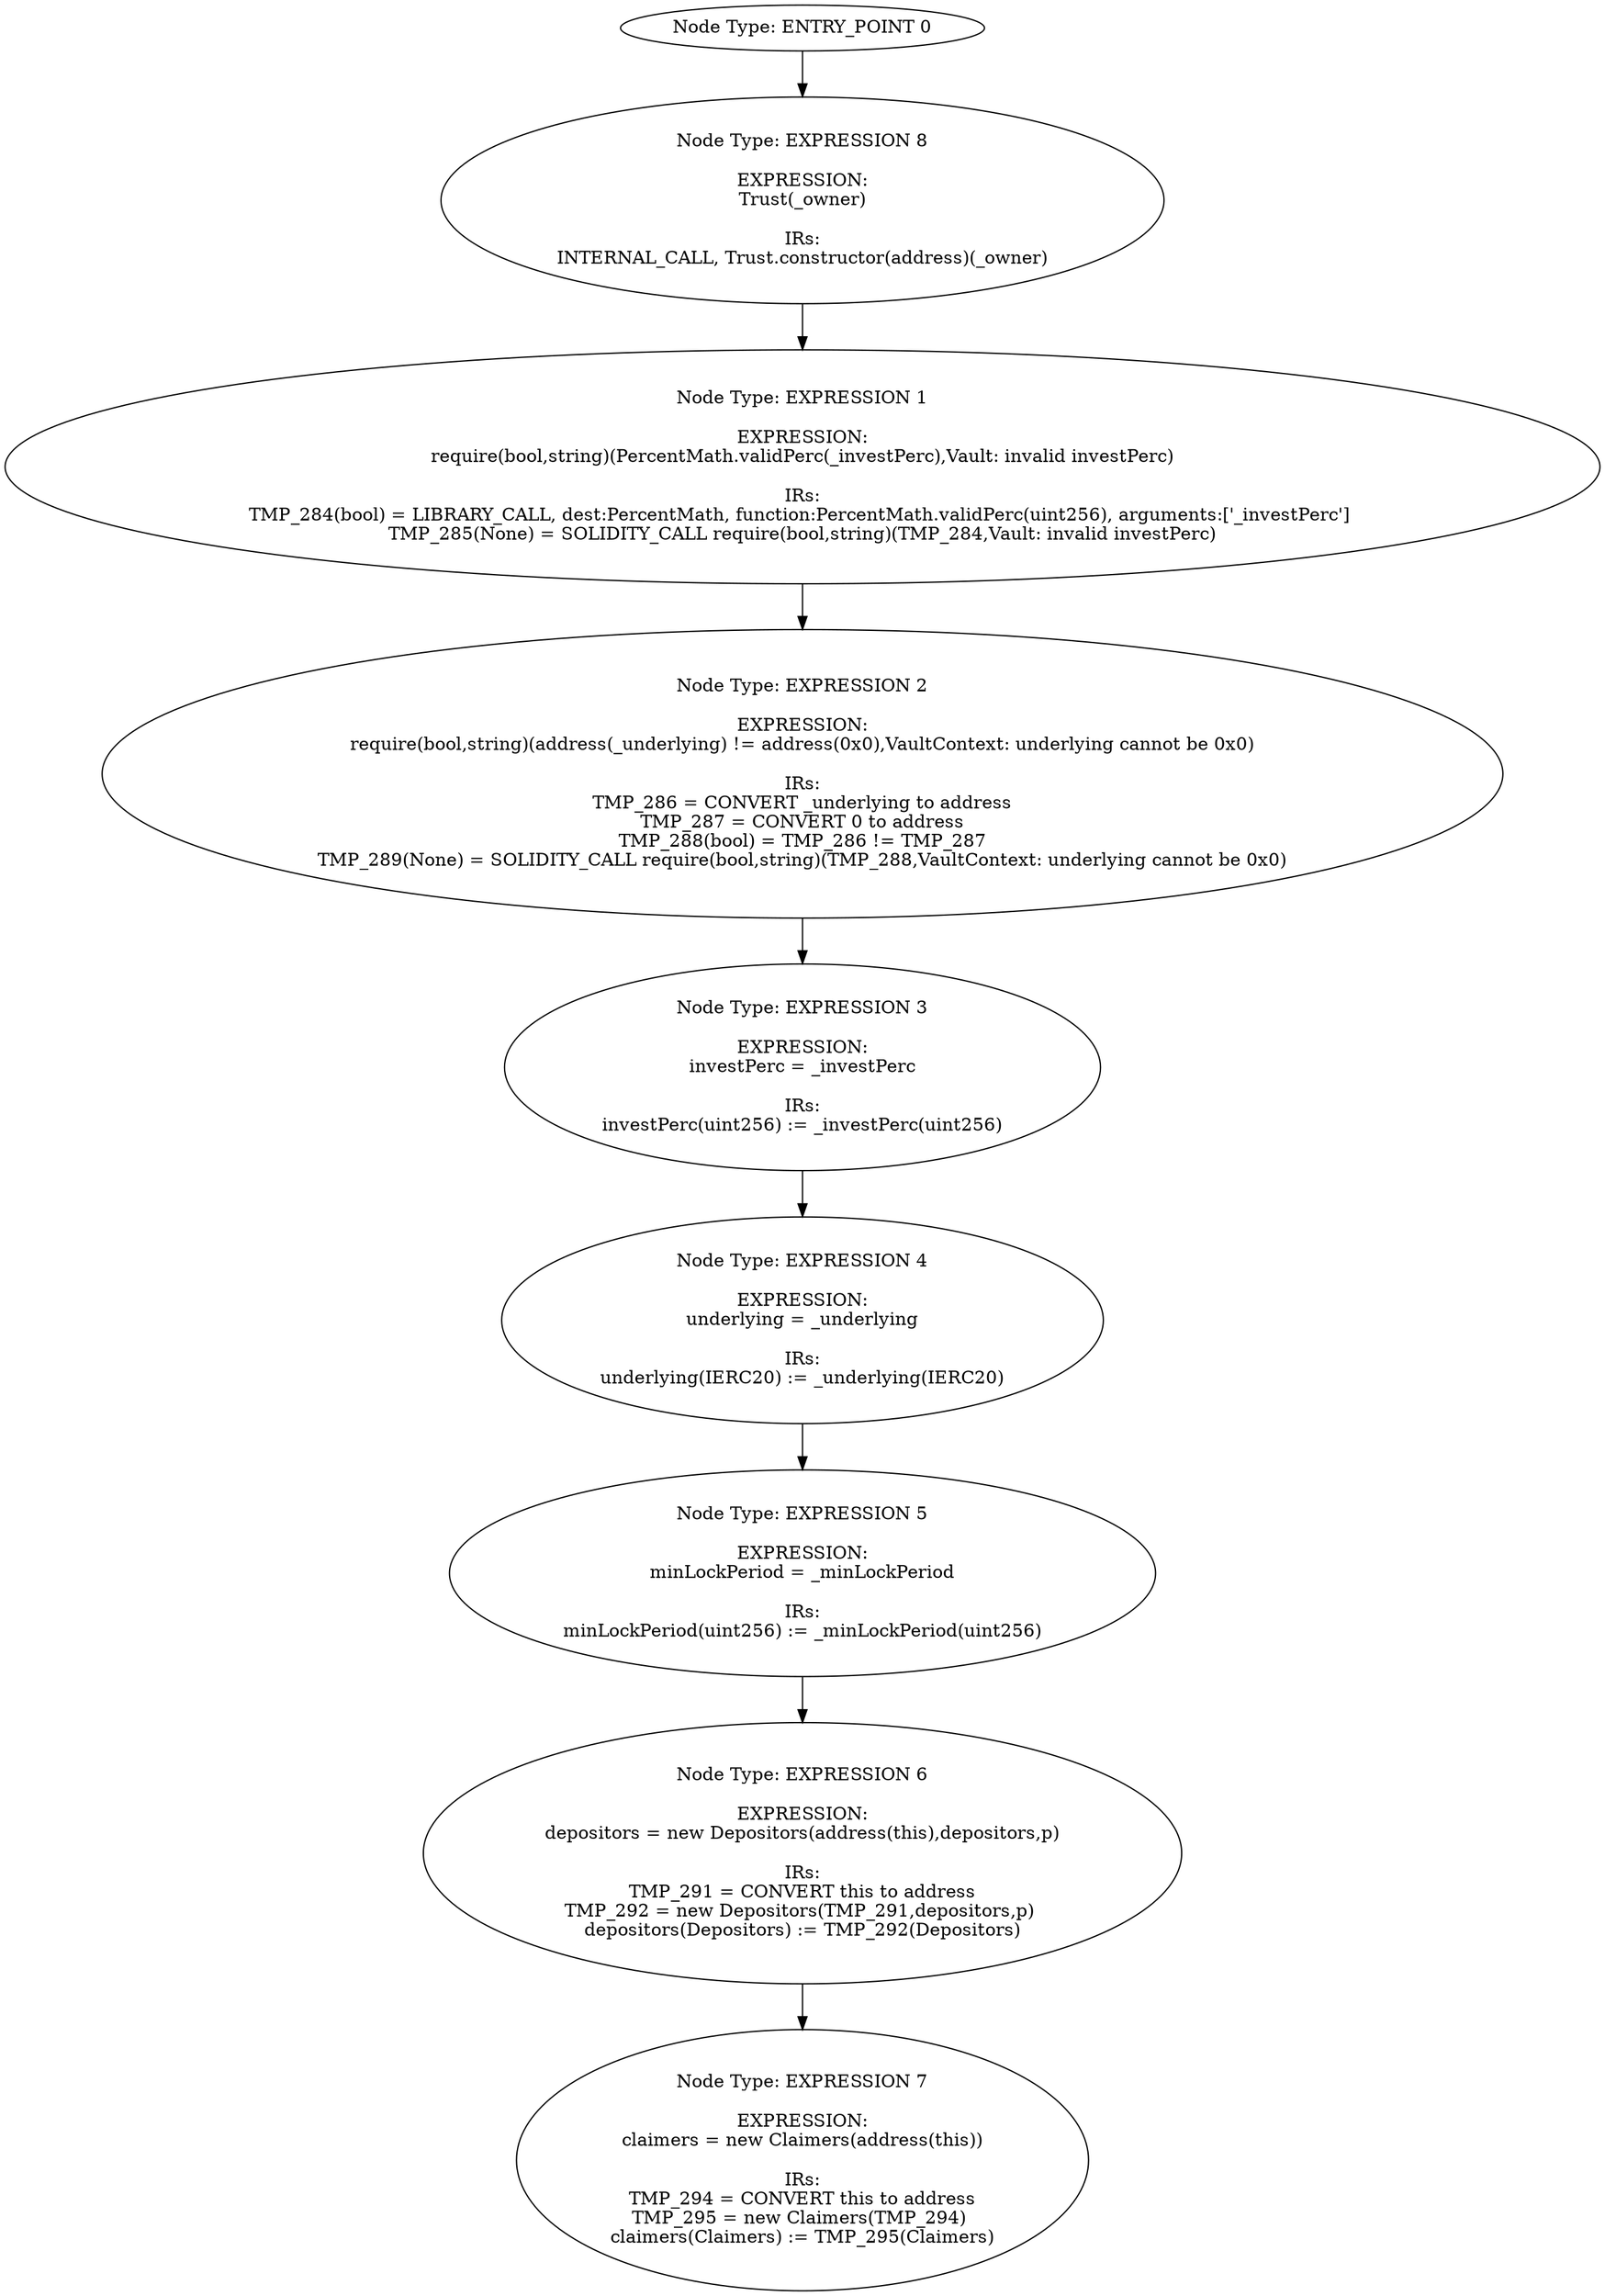 digraph{
0[label="Node Type: ENTRY_POINT 0
"];
0->8;
1[label="Node Type: EXPRESSION 1

EXPRESSION:
require(bool,string)(PercentMath.validPerc(_investPerc),Vault: invalid investPerc)

IRs:
TMP_284(bool) = LIBRARY_CALL, dest:PercentMath, function:PercentMath.validPerc(uint256), arguments:['_investPerc'] 
TMP_285(None) = SOLIDITY_CALL require(bool,string)(TMP_284,Vault: invalid investPerc)"];
1->2;
2[label="Node Type: EXPRESSION 2

EXPRESSION:
require(bool,string)(address(_underlying) != address(0x0),VaultContext: underlying cannot be 0x0)

IRs:
TMP_286 = CONVERT _underlying to address
TMP_287 = CONVERT 0 to address
TMP_288(bool) = TMP_286 != TMP_287
TMP_289(None) = SOLIDITY_CALL require(bool,string)(TMP_288,VaultContext: underlying cannot be 0x0)"];
2->3;
3[label="Node Type: EXPRESSION 3

EXPRESSION:
investPerc = _investPerc

IRs:
investPerc(uint256) := _investPerc(uint256)"];
3->4;
4[label="Node Type: EXPRESSION 4

EXPRESSION:
underlying = _underlying

IRs:
underlying(IERC20) := _underlying(IERC20)"];
4->5;
5[label="Node Type: EXPRESSION 5

EXPRESSION:
minLockPeriod = _minLockPeriod

IRs:
minLockPeriod(uint256) := _minLockPeriod(uint256)"];
5->6;
6[label="Node Type: EXPRESSION 6

EXPRESSION:
depositors = new Depositors(address(this),depositors,p)

IRs:
TMP_291 = CONVERT this to address
TMP_292 = new Depositors(TMP_291,depositors,p) 
depositors(Depositors) := TMP_292(Depositors)"];
6->7;
7[label="Node Type: EXPRESSION 7

EXPRESSION:
claimers = new Claimers(address(this))

IRs:
TMP_294 = CONVERT this to address
TMP_295 = new Claimers(TMP_294) 
claimers(Claimers) := TMP_295(Claimers)"];
8[label="Node Type: EXPRESSION 8

EXPRESSION:
Trust(_owner)

IRs:
INTERNAL_CALL, Trust.constructor(address)(_owner)"];
8->1;
}
